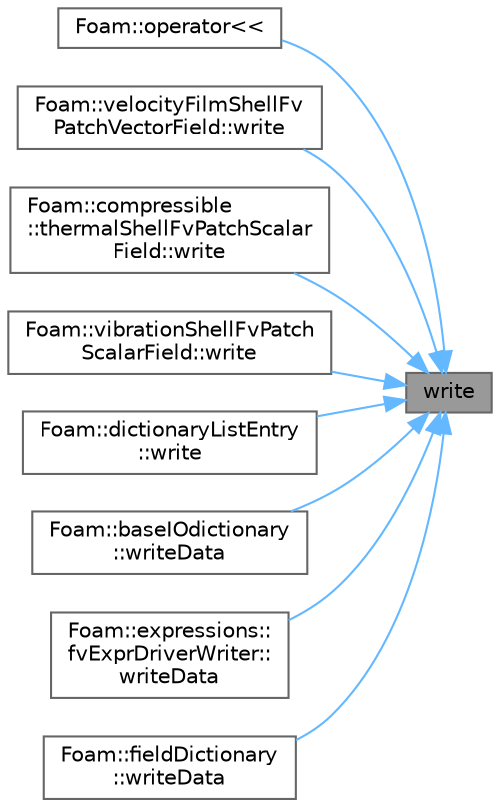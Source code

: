digraph "write"
{
 // LATEX_PDF_SIZE
  bgcolor="transparent";
  edge [fontname=Helvetica,fontsize=10,labelfontname=Helvetica,labelfontsize=10];
  node [fontname=Helvetica,fontsize=10,shape=box,height=0.2,width=0.4];
  rankdir="RL";
  Node1 [id="Node000001",label="write",height=0.2,width=0.4,color="gray40", fillcolor="grey60", style="filled", fontcolor="black",tooltip=" "];
  Node1 -> Node2 [id="edge1_Node000001_Node000002",dir="back",color="steelblue1",style="solid",tooltip=" "];
  Node2 [id="Node000002",label="Foam::operator\<\<",height=0.2,width=0.4,color="grey40", fillcolor="white", style="filled",URL="$namespaceFoam.html#a55e70c490ef48a24838b970e7c8473be",tooltip=" "];
  Node1 -> Node3 [id="edge2_Node000001_Node000003",dir="back",color="steelblue1",style="solid",tooltip=" "];
  Node3 [id="Node000003",label="Foam::velocityFilmShellFv\lPatchVectorField::write",height=0.2,width=0.4,color="grey40", fillcolor="white", style="filled",URL="$classFoam_1_1velocityFilmShellFvPatchVectorField.html#a293fdfec8bdfbd5c3913ab4c9f3454ff",tooltip=" "];
  Node1 -> Node4 [id="edge3_Node000001_Node000004",dir="back",color="steelblue1",style="solid",tooltip=" "];
  Node4 [id="Node000004",label="Foam::compressible\l::thermalShellFvPatchScalar\lField::write",height=0.2,width=0.4,color="grey40", fillcolor="white", style="filled",URL="$classFoam_1_1compressible_1_1thermalShellFvPatchScalarField.html#a293fdfec8bdfbd5c3913ab4c9f3454ff",tooltip=" "];
  Node1 -> Node5 [id="edge4_Node000001_Node000005",dir="back",color="steelblue1",style="solid",tooltip=" "];
  Node5 [id="Node000005",label="Foam::vibrationShellFvPatch\lScalarField::write",height=0.2,width=0.4,color="grey40", fillcolor="white", style="filled",URL="$classFoam_1_1vibrationShellFvPatchScalarField.html#a293fdfec8bdfbd5c3913ab4c9f3454ff",tooltip=" "];
  Node1 -> Node6 [id="edge5_Node000001_Node000006",dir="back",color="steelblue1",style="solid",tooltip=" "];
  Node6 [id="Node000006",label="Foam::dictionaryListEntry\l::write",height=0.2,width=0.4,color="grey40", fillcolor="white", style="filled",URL="$classFoam_1_1dictionaryListEntry.html#a78cec3e4ecac4a89a3ad8d38f2ad21f5",tooltip=" "];
  Node1 -> Node7 [id="edge6_Node000001_Node000007",dir="back",color="steelblue1",style="solid",tooltip=" "];
  Node7 [id="Node000007",label="Foam::baseIOdictionary\l::writeData",height=0.2,width=0.4,color="grey40", fillcolor="white", style="filled",URL="$classFoam_1_1baseIOdictionary.html#a25900c366cb0a98321899fde6c66dab7",tooltip=" "];
  Node1 -> Node8 [id="edge7_Node000001_Node000008",dir="back",color="steelblue1",style="solid",tooltip=" "];
  Node8 [id="Node000008",label="Foam::expressions::\lfvExprDriverWriter::\lwriteData",height=0.2,width=0.4,color="grey40", fillcolor="white", style="filled",URL="$classFoam_1_1expressions_1_1fvExprDriverWriter.html#a4c658e15d7e8f5819cdc0eedbbbeb85e",tooltip=" "];
  Node1 -> Node9 [id="edge8_Node000001_Node000009",dir="back",color="steelblue1",style="solid",tooltip=" "];
  Node9 [id="Node000009",label="Foam::fieldDictionary\l::writeData",height=0.2,width=0.4,color="grey40", fillcolor="white", style="filled",URL="$classFoam_1_1fieldDictionary.html#a4c658e15d7e8f5819cdc0eedbbbeb85e",tooltip=" "];
}
